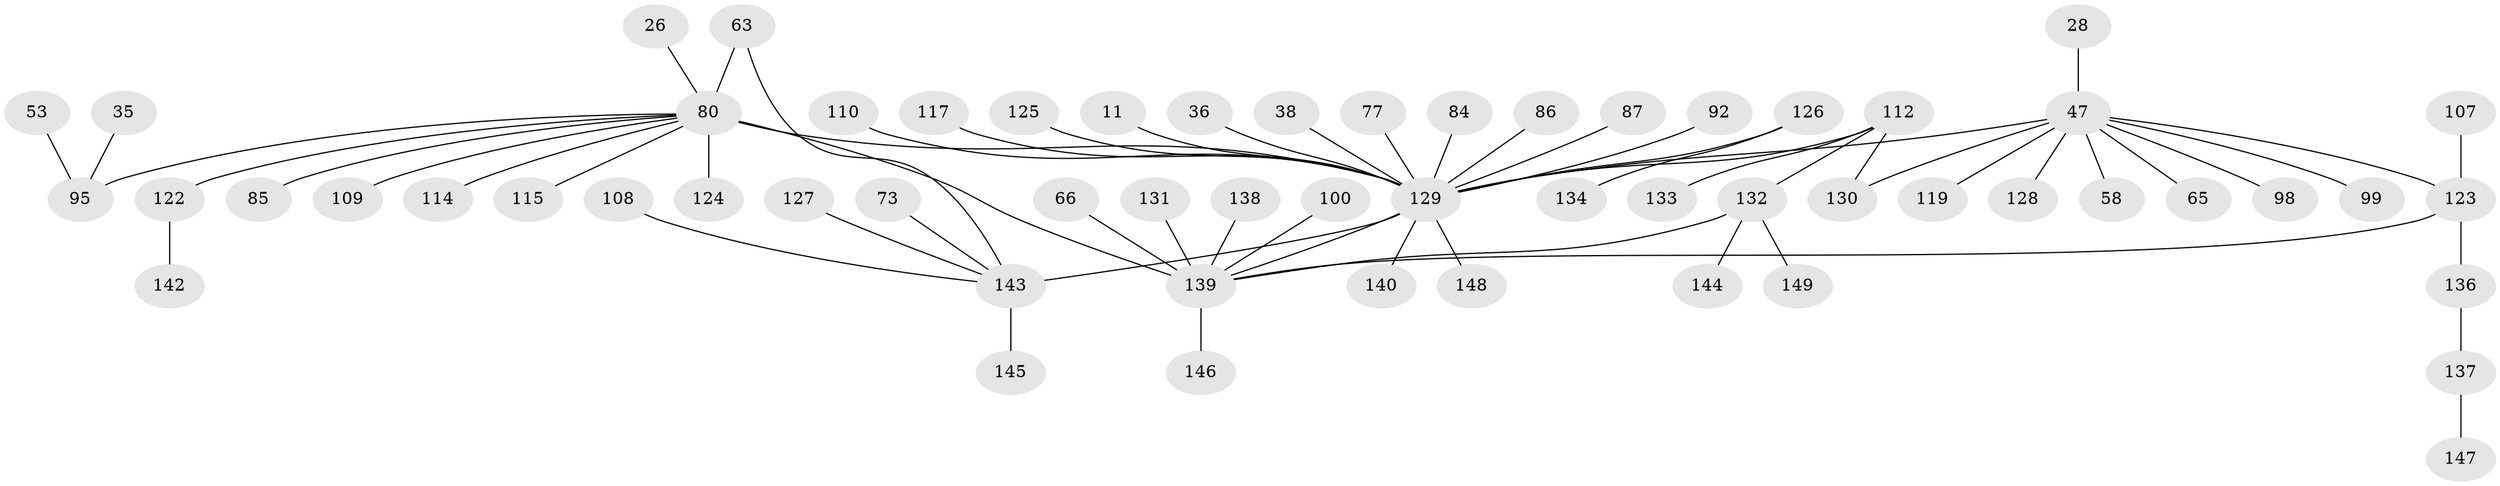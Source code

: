 // original degree distribution, {5: 0.04697986577181208, 7: 0.013422818791946308, 4: 0.10738255033557047, 2: 0.28859060402684567, 3: 0.10067114093959731, 6: 0.006711409395973154, 1: 0.4228187919463087, 8: 0.006711409395973154, 9: 0.006711409395973154}
// Generated by graph-tools (version 1.1) at 2025/45/03/04/25 21:45:11]
// undirected, 59 vertices, 63 edges
graph export_dot {
graph [start="1"]
  node [color=gray90,style=filled];
  11;
  26;
  28;
  35;
  36 [super="+24"];
  38;
  47 [super="+15+18"];
  53;
  58;
  63 [super="+40"];
  65;
  66 [super="+48"];
  73;
  77;
  80 [super="+6+14+21"];
  84;
  85;
  86 [super="+52"];
  87;
  92 [super="+75"];
  95 [super="+22"];
  98;
  99;
  100;
  107;
  108;
  109;
  110 [super="+103"];
  112 [super="+56+88"];
  114;
  115;
  117;
  119 [super="+104"];
  122;
  123 [super="+105"];
  124;
  125 [super="+82"];
  126 [super="+94+111"];
  127;
  128 [super="+68"];
  129 [super="+25+81+71"];
  130 [super="+79+93"];
  131 [super="+67"];
  132 [super="+120"];
  133;
  134;
  136 [super="+106"];
  137;
  138 [super="+42"];
  139 [super="+46+33+101+135"];
  140;
  142;
  143 [super="+29+32+141+118"];
  144;
  145;
  146;
  147;
  148;
  149;
  11 -- 129;
  26 -- 80;
  28 -- 47;
  35 -- 95;
  36 -- 129;
  38 -- 129;
  47 -- 98;
  47 -- 65;
  47 -- 58;
  47 -- 99;
  47 -- 129 [weight=2];
  47 -- 128;
  47 -- 130;
  47 -- 119;
  47 -- 123;
  53 -- 95;
  63 -- 80 [weight=2];
  63 -- 143;
  66 -- 139;
  73 -- 143;
  77 -- 129;
  80 -- 122;
  80 -- 109;
  80 -- 114;
  80 -- 115;
  80 -- 85;
  80 -- 124;
  80 -- 95 [weight=2];
  80 -- 129 [weight=4];
  80 -- 139 [weight=3];
  84 -- 129;
  86 -- 129;
  87 -- 129;
  92 -- 129;
  100 -- 139;
  107 -- 123;
  108 -- 143;
  110 -- 129;
  112 -- 129 [weight=2];
  112 -- 132;
  112 -- 133;
  112 -- 130;
  117 -- 129;
  122 -- 142;
  123 -- 139;
  123 -- 136;
  125 -- 129;
  126 -- 129;
  126 -- 134;
  127 -- 143;
  129 -- 140;
  129 -- 148;
  129 -- 143 [weight=4];
  129 -- 139;
  131 -- 139;
  132 -- 144;
  132 -- 139;
  132 -- 149;
  136 -- 137;
  137 -- 147;
  138 -- 139;
  139 -- 146;
  143 -- 145;
}
